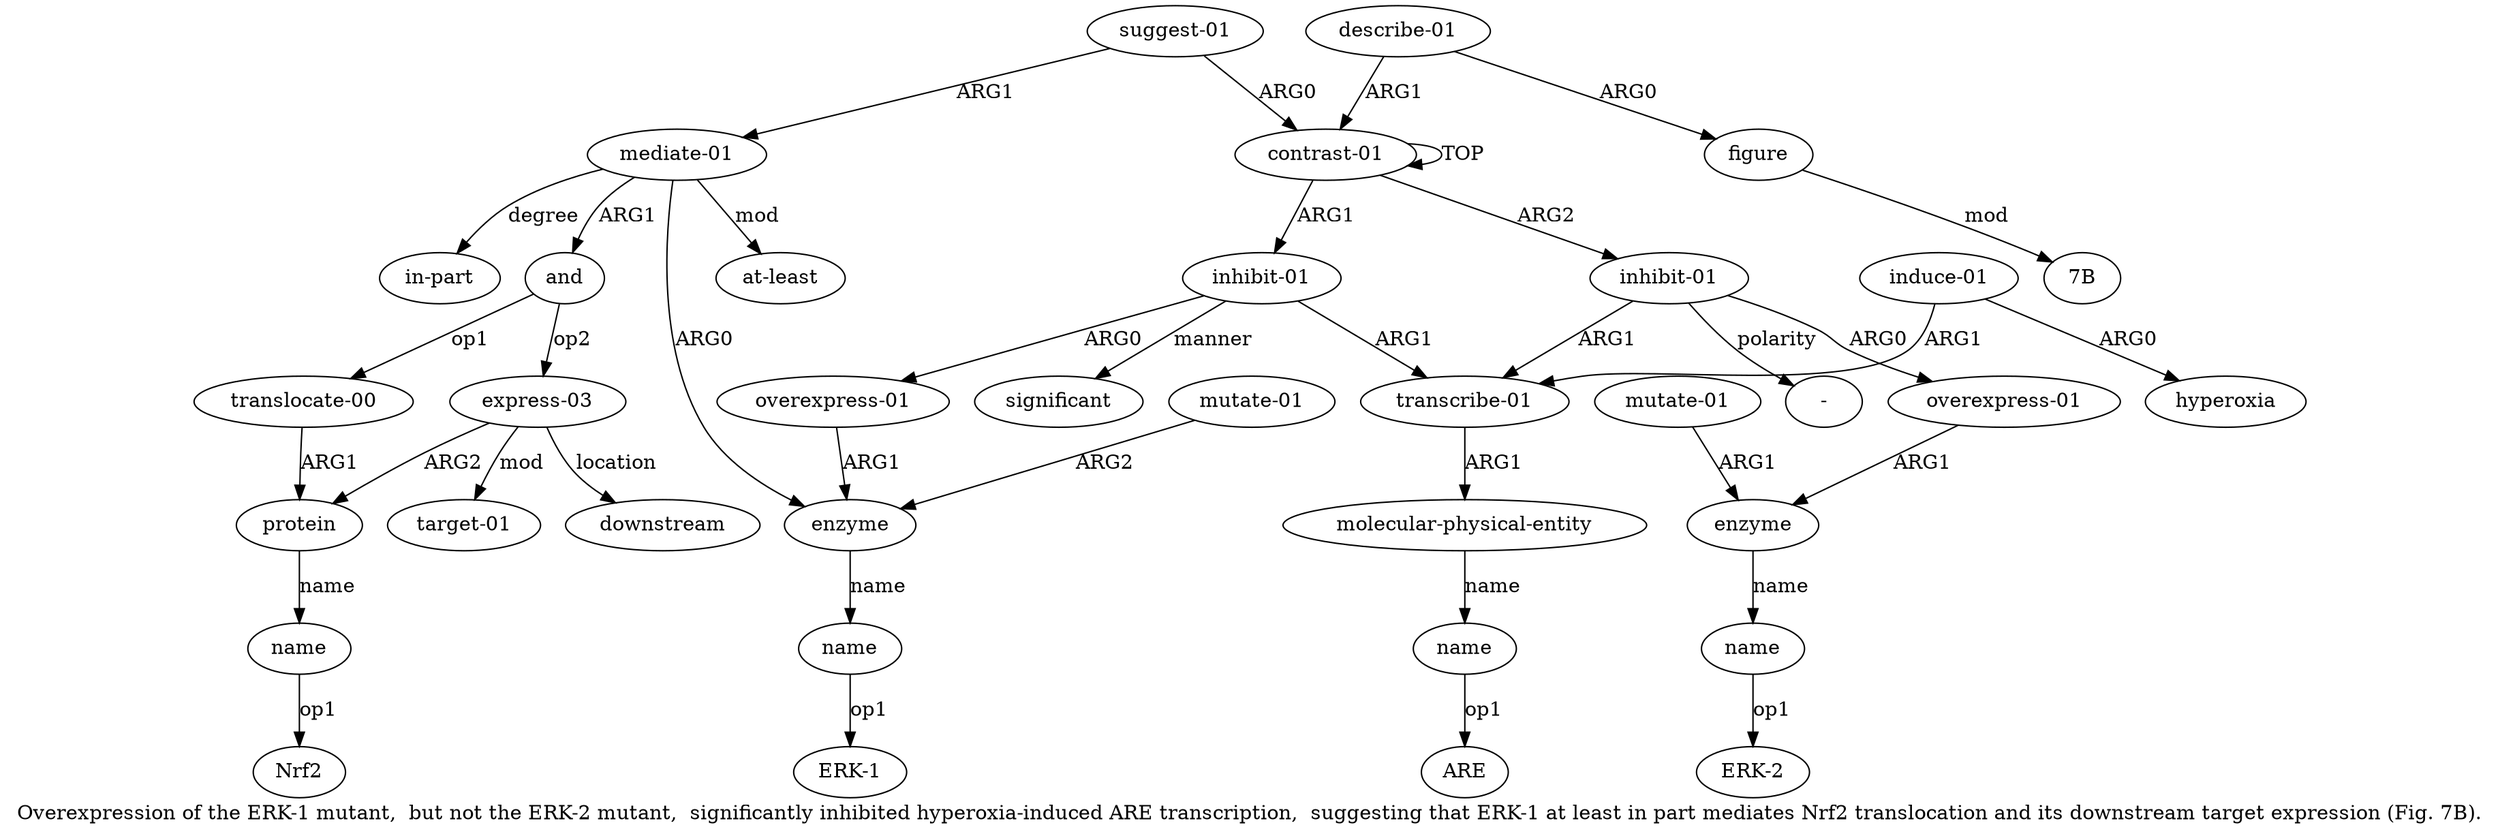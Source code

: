 digraph  {
	graph [label="Overexpression of the ERK-1 mutant,  but not the ERK-2 mutant,  significantly inhibited hyperoxia-induced ARE transcription,  suggesting \
that ERK-1 at least in part mediates Nrf2 translocation and its downstream target expression (Fig. 7B)."];
	node [label="\N"];
	a20	 [color=black,
		gold_ind=20,
		gold_label="translocate-00",
		label="translocate-00",
		test_ind=20,
		test_label="translocate-00"];
	a21	 [color=black,
		gold_ind=21,
		gold_label=protein,
		label=protein,
		test_ind=21,
		test_label=protein];
	a20 -> a21 [key=0,
	color=black,
	gold_label=ARG1,
	label=ARG1,
	test_label=ARG1];
a22 [color=black,
	gold_ind=22,
	gold_label=name,
	label=name,
	test_ind=22,
	test_label=name];
a21 -> a22 [key=0,
color=black,
gold_label=name,
label=name,
test_label=name];
"a22 Nrf2" [color=black,
gold_ind=-1,
gold_label=Nrf2,
label=Nrf2,
test_ind=-1,
test_label=Nrf2];
a22 -> "a22 Nrf2" [key=0,
color=black,
gold_label=op1,
label=op1,
test_label=op1];
a23 [color=black,
gold_ind=23,
gold_label="express-03",
label="express-03",
test_ind=23,
test_label="express-03"];
a23 -> a21 [key=0,
color=black,
gold_label=ARG2,
label=ARG2,
test_label=ARG2];
a24 [color=black,
gold_ind=24,
gold_label=downstream,
label=downstream,
test_ind=24,
test_label=downstream];
a23 -> a24 [key=0,
color=black,
gold_label=location,
label=location,
test_label=location];
a25 [color=black,
gold_ind=25,
gold_label="target-01",
label="target-01",
test_ind=25,
test_label="target-01"];
a23 -> a25 [key=0,
color=black,
gold_label=mod,
label=mod,
test_label=mod];
a26 [color=black,
gold_ind=26,
gold_label="at-least",
label="at-least",
test_ind=26,
test_label="at-least"];
a27 [color=black,
gold_ind=27,
gold_label="in-part",
label="in-part",
test_ind=27,
test_label="in-part"];
a28 [color=black,
gold_ind=28,
gold_label="describe-01",
label="describe-01",
test_ind=28,
test_label="describe-01"];
a29 [color=black,
gold_ind=29,
gold_label=figure,
label=figure,
test_ind=29,
test_label=figure];
a28 -> a29 [key=0,
color=black,
gold_label=ARG0,
label=ARG0,
test_label=ARG0];
a0 [color=black,
gold_ind=0,
gold_label="contrast-01",
label="contrast-01",
test_ind=0,
test_label="contrast-01"];
a28 -> a0 [key=0,
color=black,
gold_label=ARG1,
label=ARG1,
test_label=ARG1];
"a29 7B" [color=black,
gold_ind=-1,
gold_label="7B",
label="7B",
test_ind=-1,
test_label="7B"];
a29 -> "a29 7B" [key=0,
color=black,
gold_label=mod,
label=mod,
test_label=mod];
"a8 ARE" [color=black,
gold_ind=-1,
gold_label=ARE,
label=ARE,
test_ind=-1,
test_label=ARE];
"a4 ERK-1" [color=black,
gold_ind=-1,
gold_label="ERK-1",
label="ERK-1",
test_ind=-1,
test_label="ERK-1"];
a15 [color=black,
gold_ind=15,
gold_label=name,
label=name,
test_ind=15,
test_label=name];
"a15 ERK-2" [color=black,
gold_ind=-1,
gold_label="ERK-2",
label="ERK-2",
test_ind=-1,
test_label="ERK-2"];
a15 -> "a15 ERK-2" [key=0,
color=black,
gold_label=op1,
label=op1,
test_label=op1];
a14 [color=black,
gold_ind=14,
gold_label=enzyme,
label=enzyme,
test_ind=14,
test_label=enzyme];
a14 -> a15 [key=0,
color=black,
gold_label=name,
label=name,
test_label=name];
a17 [color=black,
gold_ind=17,
gold_label="suggest-01",
label="suggest-01",
test_ind=17,
test_label="suggest-01"];
a18 [color=black,
gold_ind=18,
gold_label="mediate-01",
label="mediate-01",
test_ind=18,
test_label="mediate-01"];
a17 -> a18 [key=0,
color=black,
gold_label=ARG1,
label=ARG1,
test_label=ARG1];
a17 -> a0 [key=0,
color=black,
gold_label=ARG0,
label=ARG0,
test_label=ARG0];
a16 [color=black,
gold_ind=16,
gold_label="mutate-01",
label="mutate-01",
test_ind=16,
test_label="mutate-01"];
a16 -> a14 [key=0,
color=black,
gold_label=ARG1,
label=ARG1,
test_label=ARG1];
a11 [color=black,
gold_ind=11,
gold_label=significant,
label=significant,
test_ind=11,
test_label=significant];
a10 [color=black,
gold_ind=10,
gold_label=hyperoxia,
label=hyperoxia,
test_ind=10,
test_label=hyperoxia];
a13 [color=black,
gold_ind=13,
gold_label="overexpress-01",
label="overexpress-01",
test_ind=13,
test_label="overexpress-01"];
a13 -> a14 [key=0,
color=black,
gold_label=ARG1,
label=ARG1,
test_label=ARG1];
a12 [color=black,
gold_ind=12,
gold_label="inhibit-01",
label="inhibit-01",
test_ind=12,
test_label="inhibit-01"];
a12 -> a13 [key=0,
color=black,
gold_label=ARG0,
label=ARG0,
test_label=ARG0];
a6 [color=black,
gold_ind=6,
gold_label="transcribe-01",
label="transcribe-01",
test_ind=6,
test_label="transcribe-01"];
a12 -> a6 [key=0,
color=black,
gold_label=ARG1,
label=ARG1,
test_label=ARG1];
"a12 -" [color=black,
gold_ind=-1,
gold_label="-",
label="-",
test_ind=-1,
test_label="-"];
a12 -> "a12 -" [key=0,
color=black,
gold_label=polarity,
label=polarity,
test_label=polarity];
a19 [color=black,
gold_ind=19,
gold_label=and,
label=and,
test_ind=19,
test_label=and];
a19 -> a20 [key=0,
color=black,
gold_label=op1,
label=op1,
test_label=op1];
a19 -> a23 [key=0,
color=black,
gold_label=op2,
label=op2,
test_label=op2];
a18 -> a26 [key=0,
color=black,
gold_label=mod,
label=mod,
test_label=mod];
a18 -> a27 [key=0,
color=black,
gold_label=degree,
label=degree,
test_label=degree];
a18 -> a19 [key=0,
color=black,
gold_label=ARG1,
label=ARG1,
test_label=ARG1];
a3 [color=black,
gold_ind=3,
gold_label=enzyme,
label=enzyme,
test_ind=3,
test_label=enzyme];
a18 -> a3 [key=0,
color=black,
gold_label=ARG0,
label=ARG0,
test_label=ARG0];
a1 [color=black,
gold_ind=1,
gold_label="inhibit-01",
label="inhibit-01",
test_ind=1,
test_label="inhibit-01"];
a1 -> a11 [key=0,
color=black,
gold_label=manner,
label=manner,
test_label=manner];
a2 [color=black,
gold_ind=2,
gold_label="overexpress-01",
label="overexpress-01",
test_ind=2,
test_label="overexpress-01"];
a1 -> a2 [key=0,
color=black,
gold_label=ARG0,
label=ARG0,
test_label=ARG0];
a1 -> a6 [key=0,
color=black,
gold_label=ARG1,
label=ARG1,
test_label=ARG1];
a0 -> a12 [key=0,
color=black,
gold_label=ARG2,
label=ARG2,
test_label=ARG2];
a0 -> a1 [key=0,
color=black,
gold_label=ARG1,
label=ARG1,
test_label=ARG1];
a0 -> a0 [key=0,
color=black,
gold_label=TOP,
label=TOP,
test_label=TOP];
a4 [color=black,
gold_ind=4,
gold_label=name,
label=name,
test_ind=4,
test_label=name];
a3 -> a4 [key=0,
color=black,
gold_label=name,
label=name,
test_label=name];
a2 -> a3 [key=0,
color=black,
gold_label=ARG1,
label=ARG1,
test_label=ARG1];
a5 [color=black,
gold_ind=5,
gold_label="mutate-01",
label="mutate-01",
test_ind=5,
test_label="mutate-01"];
a5 -> a3 [key=0,
color=black,
gold_label=ARG2,
label=ARG2,
test_label=ARG2];
a4 -> "a4 ERK-1" [key=0,
color=black,
gold_label=op1,
label=op1,
test_label=op1];
a7 [color=black,
gold_ind=7,
gold_label="molecular-physical-entity",
label="molecular-physical-entity",
test_ind=7,
test_label="molecular-physical-entity"];
a8 [color=black,
gold_ind=8,
gold_label=name,
label=name,
test_ind=8,
test_label=name];
a7 -> a8 [key=0,
color=black,
gold_label=name,
label=name,
test_label=name];
a6 -> a7 [key=0,
color=black,
gold_label=ARG1,
label=ARG1,
test_label=ARG1];
a9 [color=black,
gold_ind=9,
gold_label="induce-01",
label="induce-01",
test_ind=9,
test_label="induce-01"];
a9 -> a10 [key=0,
color=black,
gold_label=ARG0,
label=ARG0,
test_label=ARG0];
a9 -> a6 [key=0,
color=black,
gold_label=ARG1,
label=ARG1,
test_label=ARG1];
a8 -> "a8 ARE" [key=0,
color=black,
gold_label=op1,
label=op1,
test_label=op1];
}
